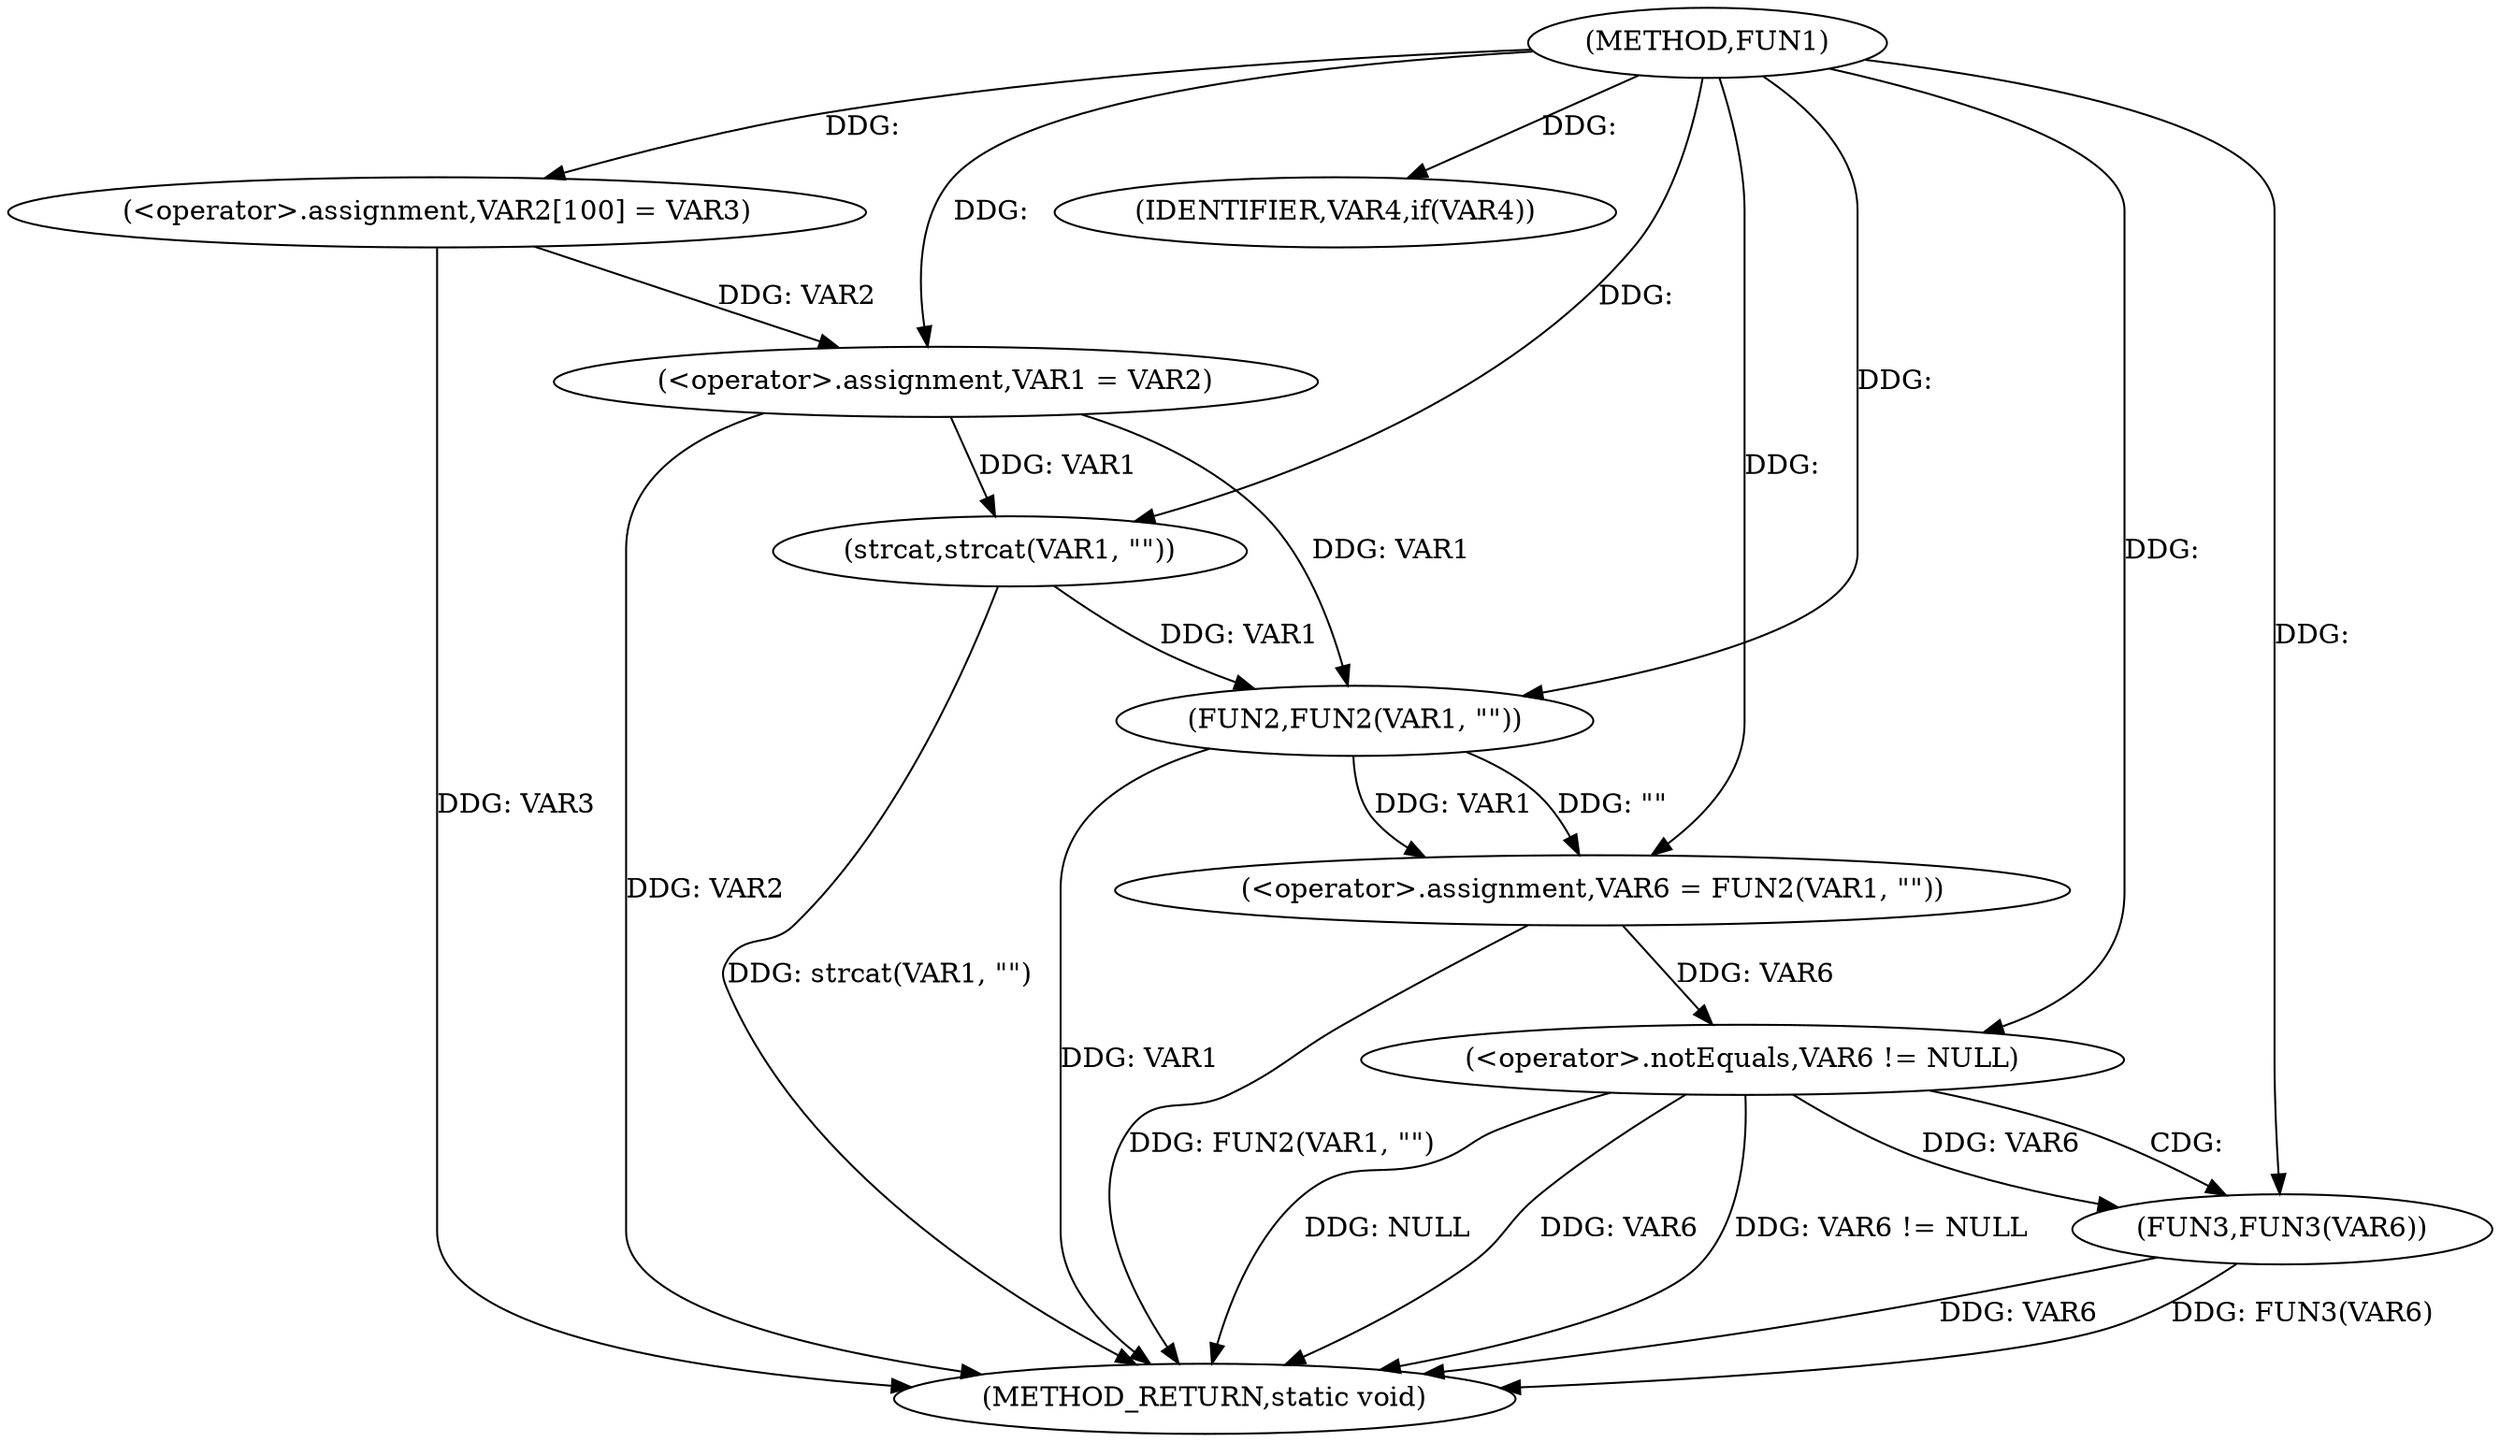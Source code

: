 digraph FUN1 {  
"1000100" [label = "(METHOD,FUN1)" ]
"1000130" [label = "(METHOD_RETURN,static void)" ]
"1000104" [label = "(<operator>.assignment,VAR2[100] = VAR3)" ]
"1000107" [label = "(<operator>.assignment,VAR1 = VAR2)" ]
"1000111" [label = "(IDENTIFIER,VAR4,if(VAR4))" ]
"1000113" [label = "(strcat,strcat(VAR1, \"\"))" ]
"1000118" [label = "(<operator>.assignment,VAR6 = FUN2(VAR1, \"\"))" ]
"1000120" [label = "(FUN2,FUN2(VAR1, \"\"))" ]
"1000124" [label = "(<operator>.notEquals,VAR6 != NULL)" ]
"1000128" [label = "(FUN3,FUN3(VAR6))" ]
  "1000124" -> "1000130"  [ label = "DDG: NULL"] 
  "1000124" -> "1000130"  [ label = "DDG: VAR6"] 
  "1000128" -> "1000130"  [ label = "DDG: VAR6"] 
  "1000120" -> "1000130"  [ label = "DDG: VAR1"] 
  "1000128" -> "1000130"  [ label = "DDG: FUN3(VAR6)"] 
  "1000124" -> "1000130"  [ label = "DDG: VAR6 != NULL"] 
  "1000113" -> "1000130"  [ label = "DDG: strcat(VAR1, \"\")"] 
  "1000118" -> "1000130"  [ label = "DDG: FUN2(VAR1, \"\")"] 
  "1000104" -> "1000130"  [ label = "DDG: VAR3"] 
  "1000107" -> "1000130"  [ label = "DDG: VAR2"] 
  "1000100" -> "1000104"  [ label = "DDG: "] 
  "1000104" -> "1000107"  [ label = "DDG: VAR2"] 
  "1000100" -> "1000107"  [ label = "DDG: "] 
  "1000100" -> "1000111"  [ label = "DDG: "] 
  "1000107" -> "1000113"  [ label = "DDG: VAR1"] 
  "1000100" -> "1000113"  [ label = "DDG: "] 
  "1000120" -> "1000118"  [ label = "DDG: VAR1"] 
  "1000120" -> "1000118"  [ label = "DDG: \"\""] 
  "1000100" -> "1000118"  [ label = "DDG: "] 
  "1000107" -> "1000120"  [ label = "DDG: VAR1"] 
  "1000113" -> "1000120"  [ label = "DDG: VAR1"] 
  "1000100" -> "1000120"  [ label = "DDG: "] 
  "1000118" -> "1000124"  [ label = "DDG: VAR6"] 
  "1000100" -> "1000124"  [ label = "DDG: "] 
  "1000124" -> "1000128"  [ label = "DDG: VAR6"] 
  "1000100" -> "1000128"  [ label = "DDG: "] 
  "1000124" -> "1000128"  [ label = "CDG: "] 
}
